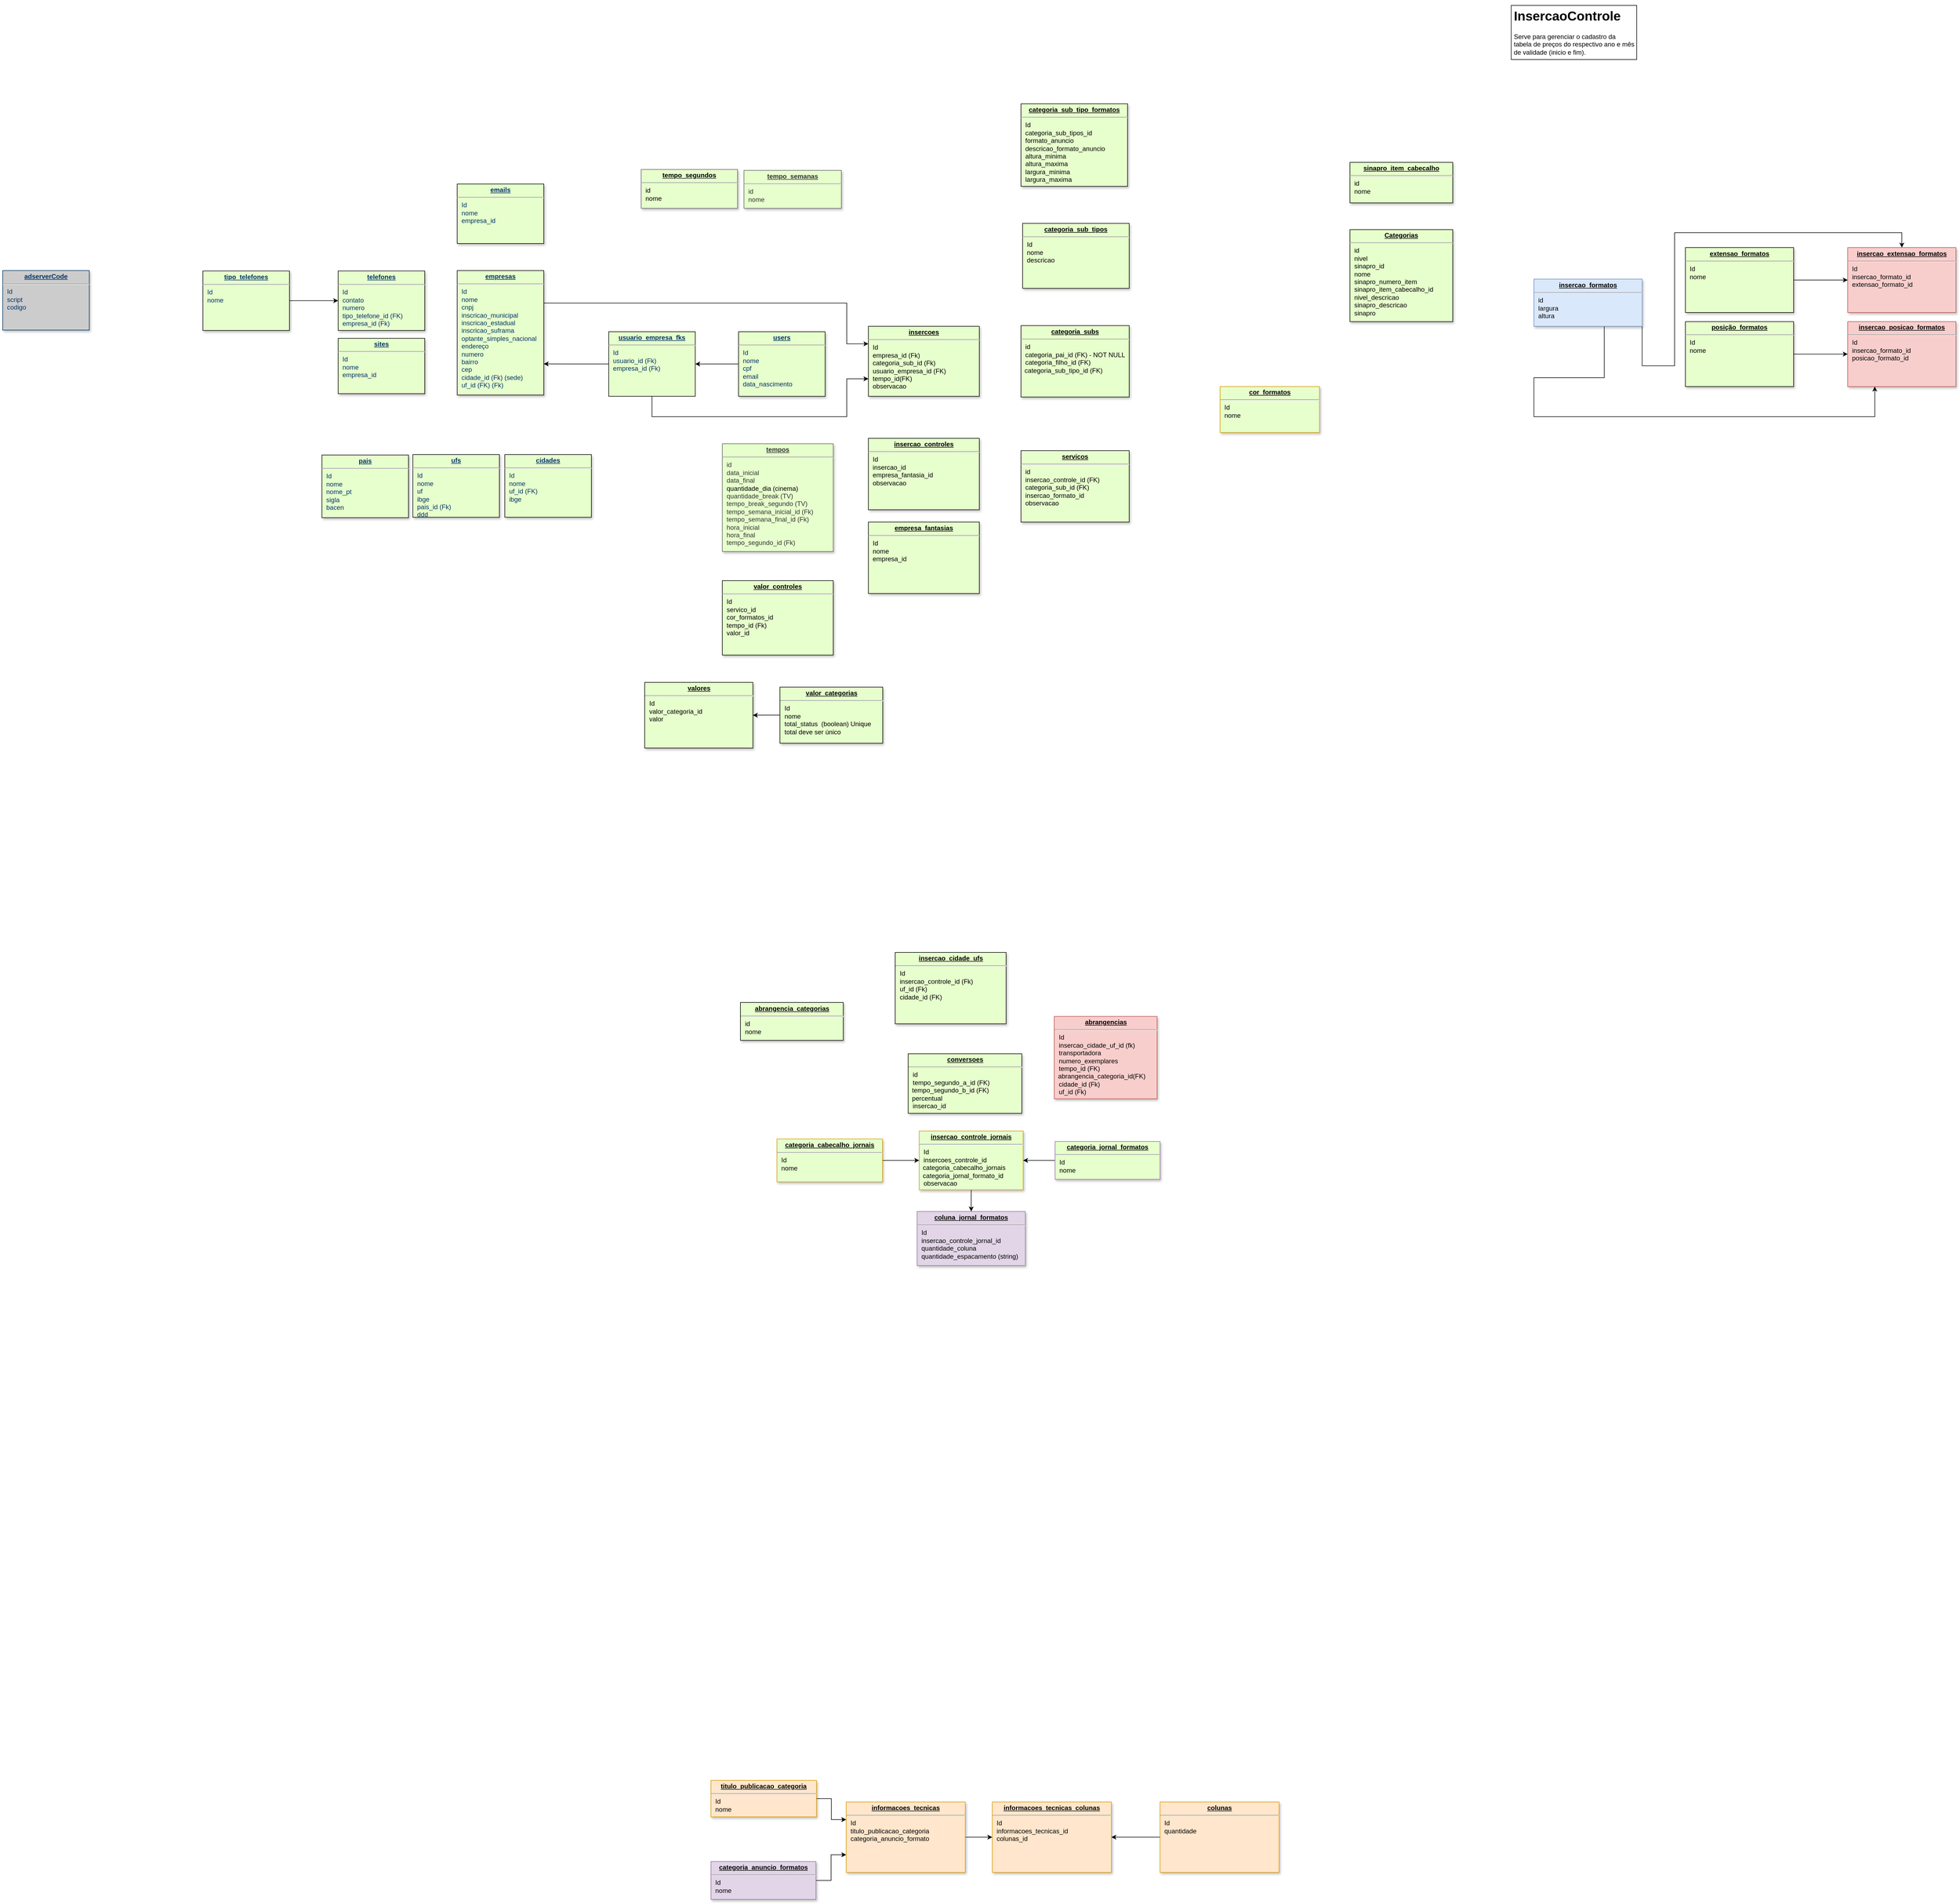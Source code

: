 <mxfile version="13.3.0" type="github">
  <diagram id="VvqGy8qrrSqzTx67XHq5" name="Página-1">
    <mxGraphModel dx="4518" dy="1776" grid="1" gridSize="10" guides="1" tooltips="1" connect="1" arrows="1" fold="1" page="1" pageScale="1" pageWidth="827" pageHeight="1169" math="0" shadow="0">
      <root>
        <mxCell id="0" />
        <mxCell id="1" parent="0" />
        <mxCell id="zgCgvO0OePyMyhIOJtNH-14" style="edgeStyle=orthogonalEdgeStyle;rounded=0;orthogonalLoop=1;jettySize=auto;html=1;" edge="1" parent="1" source="IHVAyDiuJe2hWlR-bfKC-1" target="IHVAyDiuJe2hWlR-bfKC-2">
          <mxGeometry relative="1" as="geometry" />
        </mxCell>
        <mxCell id="IHVAyDiuJe2hWlR-bfKC-1" value="&lt;p style=&quot;margin: 0px ; margin-top: 4px ; text-align: center ; text-decoration: underline&quot;&gt;&lt;b&gt;users&lt;/b&gt;&lt;/p&gt;&lt;hr&gt;&lt;p style=&quot;margin: 0px ; margin-left: 8px&quot;&gt;Id&lt;/p&gt;&lt;p style=&quot;margin: 0px ; margin-left: 8px&quot;&gt;nome&lt;/p&gt;&lt;p style=&quot;margin: 0px ; margin-left: 8px&quot;&gt;cpf&lt;/p&gt;&lt;p style=&quot;margin: 0px ; margin-left: 8px&quot;&gt;email&lt;/p&gt;&lt;p style=&quot;margin: 0px ; margin-left: 8px&quot;&gt;data_nascimento&lt;/p&gt;" style="verticalAlign=top;align=left;overflow=fill;fontSize=12;fontFamily=Helvetica;html=1;strokeColor=#000000;shadow=1;fillColor=#E6FFCC;fontColor=#003366" parent="1" vertex="1">
          <mxGeometry x="-1360" y="163.02" width="160" height="119.32" as="geometry" />
        </mxCell>
        <mxCell id="zgCgvO0OePyMyhIOJtNH-10" style="edgeStyle=orthogonalEdgeStyle;rounded=0;orthogonalLoop=1;jettySize=auto;html=1;entryX=1;entryY=0.75;entryDx=0;entryDy=0;" edge="1" parent="1" source="IHVAyDiuJe2hWlR-bfKC-2" target="IHVAyDiuJe2hWlR-bfKC-8">
          <mxGeometry relative="1" as="geometry" />
        </mxCell>
        <mxCell id="zgCgvO0OePyMyhIOJtNH-16" style="edgeStyle=orthogonalEdgeStyle;rounded=0;orthogonalLoop=1;jettySize=auto;html=1;entryX=0;entryY=0.75;entryDx=0;entryDy=0;" edge="1" parent="1" source="IHVAyDiuJe2hWlR-bfKC-2" target="IHVAyDiuJe2hWlR-bfKC-7">
          <mxGeometry relative="1" as="geometry">
            <mxPoint x="-1150" y="260" as="targetPoint" />
            <Array as="points">
              <mxPoint x="-1520" y="320" />
              <mxPoint x="-1160" y="320" />
              <mxPoint x="-1160" y="250" />
            </Array>
          </mxGeometry>
        </mxCell>
        <mxCell id="IHVAyDiuJe2hWlR-bfKC-2" value="&lt;p style=&quot;margin: 0px ; margin-top: 4px ; text-align: center ; text-decoration: underline&quot;&gt;&lt;b&gt;usuario_empresa_fks&lt;/b&gt;&lt;/p&gt;&lt;hr&gt;&lt;p style=&quot;margin: 0px ; margin-left: 8px&quot;&gt;Id&lt;/p&gt;&lt;p style=&quot;margin: 0px ; margin-left: 8px&quot;&gt;usuario_id (Fk)&lt;/p&gt;&lt;p style=&quot;margin: 0px ; margin-left: 8px&quot;&gt;empresa_id (Fk)&lt;/p&gt;&lt;p style=&quot;margin: 0px ; margin-left: 8px&quot;&gt;&lt;br&gt;&lt;/p&gt;" style="verticalAlign=top;align=left;overflow=fill;fontSize=12;fontFamily=Helvetica;html=1;strokeColor=#000000;shadow=0;fillColor=#E6FFCC;fontColor=#003366;direction=west;" parent="1" vertex="1">
          <mxGeometry x="-1600" y="163.02" width="160" height="119.32" as="geometry" />
        </mxCell>
        <mxCell id="zgCgvO0OePyMyhIOJtNH-15" style="edgeStyle=orthogonalEdgeStyle;rounded=0;orthogonalLoop=1;jettySize=auto;html=1;entryX=0;entryY=0.25;entryDx=0;entryDy=0;" edge="1" parent="1" source="IHVAyDiuJe2hWlR-bfKC-8" target="IHVAyDiuJe2hWlR-bfKC-7">
          <mxGeometry relative="1" as="geometry">
            <mxPoint x="-1160" y="140" as="targetPoint" />
            <Array as="points">
              <mxPoint x="-1160" y="110" />
              <mxPoint x="-1160" y="185" />
            </Array>
          </mxGeometry>
        </mxCell>
        <mxCell id="IHVAyDiuJe2hWlR-bfKC-8" value="&lt;p style=&quot;margin: 0px ; margin-top: 4px ; text-align: center ; text-decoration: underline&quot;&gt;&lt;b&gt;empresas&lt;/b&gt;&lt;/p&gt;&lt;hr&gt;&lt;p style=&quot;margin: 0px ; margin-left: 8px&quot;&gt;Id&lt;/p&gt;&lt;p style=&quot;margin: 0px ; margin-left: 8px&quot;&gt;nome&lt;/p&gt;&lt;p style=&quot;margin: 0px ; margin-left: 8px&quot;&gt;&lt;span&gt;cnpj&lt;/span&gt;&lt;br&gt;&lt;/p&gt;&lt;p style=&quot;margin: 0px ; margin-left: 8px&quot;&gt;&lt;span&gt;inscricao_municipal&lt;br&gt;&lt;/span&gt;&lt;/p&gt;&lt;p style=&quot;margin: 0px ; margin-left: 8px&quot;&gt;&lt;span&gt;inscricao_estadual&lt;br&gt;&lt;/span&gt;&lt;/p&gt;&lt;p style=&quot;margin: 0px ; margin-left: 8px&quot;&gt;&lt;span&gt;inscricao_suframa&lt;br&gt;&lt;/span&gt;&lt;/p&gt;&lt;p style=&quot;margin: 0px ; margin-left: 8px&quot;&gt;&lt;span&gt;optante_simples_nacional&lt;/span&gt;&lt;/p&gt;&lt;p style=&quot;margin: 0px ; margin-left: 8px&quot;&gt;endereço&lt;/p&gt;&lt;p style=&quot;margin: 0px ; margin-left: 8px&quot;&gt;numero&lt;/p&gt;&lt;p style=&quot;margin: 0px ; margin-left: 8px&quot;&gt;bairro&lt;/p&gt;&lt;p style=&quot;margin: 0px ; margin-left: 8px&quot;&gt;cep&lt;/p&gt;&lt;p style=&quot;margin: 0px ; margin-left: 8px&quot;&gt;cidade_id (Fk) (sede)&lt;/p&gt;&lt;p style=&quot;margin: 0px ; margin-left: 8px&quot;&gt;&lt;span&gt;uf_id (FK) (Fk)&lt;/span&gt;&lt;/p&gt;&lt;p style=&quot;margin: 0px ; margin-left: 8px&quot;&gt;&lt;br&gt;&lt;/p&gt;" style="verticalAlign=top;align=left;overflow=fill;fontSize=12;fontFamily=Helvetica;html=1;strokeColor=#000000;shadow=1;fillColor=#E6FFCC;fontColor=#003366" parent="1" vertex="1">
          <mxGeometry x="-1880" y="50" width="160" height="230" as="geometry" />
        </mxCell>
        <mxCell id="IHVAyDiuJe2hWlR-bfKC-18" value="&lt;p style=&quot;margin: 0px ; margin-top: 4px ; text-align: center ; text-decoration: underline&quot;&gt;&lt;b&gt;cidades&lt;/b&gt;&lt;/p&gt;&lt;hr&gt;&lt;p style=&quot;margin: 0px ; margin-left: 8px&quot;&gt;Id&lt;/p&gt;&lt;p style=&quot;margin: 0px ; margin-left: 8px&quot;&gt;nome&lt;/p&gt;&lt;p style=&quot;margin: 0px ; margin-left: 8px&quot;&gt;uf_id (FK)&lt;/p&gt;&lt;p style=&quot;margin: 0px ; margin-left: 8px&quot;&gt;ibge&lt;/p&gt;&lt;p style=&quot;margin: 0px ; margin-left: 8px&quot;&gt;&lt;br&gt;&lt;/p&gt;" style="verticalAlign=top;align=left;overflow=fill;fontSize=12;fontFamily=Helvetica;html=1;strokeColor=#000000;shadow=1;fillColor=#E6FFCC;fontColor=#003366" parent="1" vertex="1">
          <mxGeometry x="-1792" y="390.0" width="160" height="115.82" as="geometry" />
        </mxCell>
        <mxCell id="IHVAyDiuJe2hWlR-bfKC-19" value="&lt;p style=&quot;margin: 0px ; margin-top: 4px ; text-align: center ; text-decoration: underline&quot;&gt;&lt;b&gt;ufs&lt;/b&gt;&lt;/p&gt;&lt;hr&gt;&lt;p style=&quot;margin: 0px ; margin-left: 8px&quot;&gt;Id&lt;/p&gt;&lt;p style=&quot;margin: 0px ; margin-left: 8px&quot;&gt;nome&lt;/p&gt;&lt;p style=&quot;margin: 0px ; margin-left: 8px&quot;&gt;uf&lt;/p&gt;&lt;p style=&quot;margin: 0px ; margin-left: 8px&quot;&gt;ibge&lt;/p&gt;&lt;p style=&quot;margin: 0px ; margin-left: 8px&quot;&gt;pais_id (Fk)&lt;br&gt;&lt;/p&gt;&lt;p style=&quot;margin: 0px ; margin-left: 8px&quot;&gt;&lt;span&gt;ddd&lt;/span&gt;&lt;br&gt;&lt;/p&gt;&lt;p style=&quot;margin: 0px ; margin-left: 8px&quot;&gt;&lt;br&gt;&lt;/p&gt;" style="verticalAlign=top;align=left;overflow=fill;fontSize=12;fontFamily=Helvetica;html=1;strokeColor=#000000;shadow=1;fillColor=#E6FFCC;fontColor=#003366" parent="1" vertex="1">
          <mxGeometry x="-1962" y="390.0" width="160" height="115.82" as="geometry" />
        </mxCell>
        <mxCell id="EOUui1STvaZI3Tl_cS6o-20" value="" style="edgeStyle=orthogonalEdgeStyle;rounded=0;orthogonalLoop=1;jettySize=auto;html=1;" parent="1" source="IHVAyDiuJe2hWlR-bfKC-30" target="IHVAyDiuJe2hWlR-bfKC-32" edge="1">
          <mxGeometry relative="1" as="geometry" />
        </mxCell>
        <mxCell id="IHVAyDiuJe2hWlR-bfKC-30" value="&lt;p style=&quot;margin: 0px ; margin-top: 4px ; text-align: center ; text-decoration: underline&quot;&gt;&lt;b&gt;tipo_telefones&lt;/b&gt;&lt;/p&gt;&lt;hr&gt;&lt;p style=&quot;margin: 0px ; margin-left: 8px&quot;&gt;Id&lt;/p&gt;&lt;p style=&quot;margin: 0px ; margin-left: 8px&quot;&gt;nome&lt;/p&gt;" style="verticalAlign=top;align=left;overflow=fill;fontSize=12;fontFamily=Helvetica;html=1;strokeColor=#000000;shadow=1;fillColor=#E6FFCC;fontColor=#003366" parent="1" vertex="1">
          <mxGeometry x="-2350" y="50.68" width="160" height="110" as="geometry" />
        </mxCell>
        <mxCell id="IHVAyDiuJe2hWlR-bfKC-32" value="&lt;p style=&quot;margin: 0px ; margin-top: 4px ; text-align: center ; text-decoration: underline&quot;&gt;&lt;b&gt;telefones&lt;/b&gt;&lt;/p&gt;&lt;hr&gt;&lt;p style=&quot;margin: 0px ; margin-left: 8px&quot;&gt;Id&lt;/p&gt;&lt;p style=&quot;margin: 0px ; margin-left: 8px&quot;&gt;contato&lt;/p&gt;&lt;p style=&quot;margin: 0px ; margin-left: 8px&quot;&gt;numero&lt;/p&gt;&lt;p style=&quot;margin: 0px ; margin-left: 8px&quot;&gt;tipo_telefone_id (FK)&lt;/p&gt;&lt;p style=&quot;margin: 0px ; margin-left: 8px&quot;&gt;empresa_id (Fk)&lt;/p&gt;" style="verticalAlign=top;align=left;overflow=fill;fontSize=12;fontFamily=Helvetica;html=1;strokeColor=#000000;shadow=1;fillColor=#E6FFCC;fontColor=#003366" parent="1" vertex="1">
          <mxGeometry x="-2100" y="50.68" width="160" height="110" as="geometry" />
        </mxCell>
        <mxCell id="IHVAyDiuJe2hWlR-bfKC-44" value="&lt;p style=&quot;margin: 0px ; margin-top: 4px ; text-align: center ; text-decoration: underline&quot;&gt;&lt;b&gt;tempos&lt;/b&gt;&lt;/p&gt;&lt;hr&gt;&lt;p style=&quot;margin: 0px ; margin-left: 8px&quot;&gt;id&lt;/p&gt;&lt;p style=&quot;margin: 0px ; margin-left: 8px&quot;&gt;data_inicial&lt;/p&gt;&lt;p style=&quot;margin: 0px 0px 0px 8px&quot;&gt;data_final&lt;/p&gt;&lt;p style=&quot;margin: 0px 0px 0px 8px&quot;&gt;&lt;font color=&quot;#000000&quot;&gt;quantidade_dia (cinema)&lt;/font&gt;&lt;/p&gt;&lt;p style=&quot;margin: 0px 0px 0px 8px&quot;&gt;quantidade_break (TV)&lt;/p&gt;&lt;p style=&quot;margin: 0px 0px 0px 8px&quot;&gt;tempo_break_segundo (TV)&lt;/p&gt;&lt;p style=&quot;margin: 0px ; margin-left: 8px&quot;&gt;&lt;span&gt;tempo_semana_inicial_id (Fk)&lt;/span&gt;&lt;/p&gt;&lt;p style=&quot;margin: 0px 0px 0px 8px&quot;&gt;tempo_semana_final_id (Fk)&lt;/p&gt;&lt;p style=&quot;margin: 0px ; margin-left: 8px&quot;&gt;hora_inicial&lt;/p&gt;&lt;p style=&quot;margin: 0px ; margin-left: 8px&quot;&gt;hora_final&lt;/p&gt;&lt;p style=&quot;margin: 0px ; margin-left: 8px&quot;&gt;&lt;span&gt;tempo_segundo_id (Fk)&lt;/span&gt;&lt;br&gt;&lt;/p&gt;&lt;p style=&quot;margin: 0px ; margin-left: 8px&quot;&gt;&lt;br&gt;&lt;/p&gt;" style="verticalAlign=top;align=left;overflow=fill;fontSize=12;fontFamily=Helvetica;html=1;strokeColor=#666666;shadow=1;fillColor=#E6FFCC;fontColor=#333333;" parent="1" vertex="1">
          <mxGeometry x="-1390" y="370" width="205" height="199.16" as="geometry" />
        </mxCell>
        <mxCell id="IHVAyDiuJe2hWlR-bfKC-73" value="&lt;p style=&quot;margin: 0px ; margin-top: 4px ; text-align: center ; text-decoration: underline&quot;&gt;&lt;b&gt;&lt;font color=&quot;#000000&quot;&gt;tempo_segundos&lt;/font&gt;&lt;/b&gt;&lt;/p&gt;&lt;hr&gt;&lt;p style=&quot;margin: 0px ; margin-left: 8px&quot;&gt;&lt;font color=&quot;#000000&quot;&gt;id&lt;/font&gt;&lt;/p&gt;&lt;p style=&quot;margin: 0px ; margin-left: 8px&quot;&gt;&lt;font color=&quot;#000000&quot;&gt;nome&lt;/font&gt;&lt;/p&gt;&lt;p style=&quot;margin: 0px ; margin-left: 8px&quot;&gt;&lt;br&gt;&lt;/p&gt;" style="verticalAlign=top;align=left;overflow=fill;fontSize=12;fontFamily=Helvetica;html=1;strokeColor=#666666;shadow=1;fillColor=#E6FFCC;fontColor=#333333;" parent="1" vertex="1">
          <mxGeometry x="-1540" y="-136.82" width="178.13" height="71.66" as="geometry" />
        </mxCell>
        <mxCell id="S3335GlJZNiLPeRAQWJQ-14" value="&lt;p style=&quot;margin: 0px ; margin-top: 4px ; text-align: center ; text-decoration: underline&quot;&gt;&lt;b&gt;&lt;font color=&quot;#000000&quot;&gt;categoria_sub_tipo_formatos&lt;/font&gt;&lt;/b&gt;&lt;/p&gt;&lt;hr&gt;&lt;p style=&quot;margin: 0px ; margin-left: 8px&quot;&gt;&lt;font color=&quot;#000000&quot;&gt;Id&lt;/font&gt;&lt;/p&gt;&lt;p style=&quot;margin: 0px 0px 0px 8px&quot;&gt;&lt;font color=&quot;#000000&quot;&gt;categoria_sub_tipos_id&lt;/font&gt;&lt;/p&gt;&lt;p style=&quot;margin: 0px ; margin-left: 8px&quot;&gt;&lt;font color=&quot;#000000&quot;&gt;formato_anuncio&lt;/font&gt;&lt;/p&gt;&lt;p style=&quot;margin: 0px ; margin-left: 8px&quot;&gt;&lt;font color=&quot;#000000&quot;&gt;descricao_formato_anuncio&lt;/font&gt;&lt;/p&gt;&lt;p style=&quot;margin: 0px ; margin-left: 8px&quot;&gt;&lt;font color=&quot;#000000&quot;&gt;altura_minima&lt;/font&gt;&lt;/p&gt;&lt;p style=&quot;margin: 0px ; margin-left: 8px&quot;&gt;&lt;font color=&quot;#000000&quot;&gt;altura_maxima&lt;br&gt;&lt;/font&gt;&lt;/p&gt;&lt;p style=&quot;margin: 0px 0px 0px 8px&quot;&gt;&lt;font color=&quot;#000000&quot;&gt;largura_minima&lt;/font&gt;&lt;/p&gt;&lt;p style=&quot;margin: 0px 0px 0px 8px&quot;&gt;&lt;font color=&quot;#000000&quot;&gt;largura_maxima&lt;/font&gt;&lt;/p&gt;&lt;p style=&quot;margin: 0px ; margin-left: 8px&quot;&gt;&lt;br&gt;&lt;/p&gt;&lt;p style=&quot;margin: 0px ; margin-left: 8px&quot;&gt;&lt;br&gt;&lt;/p&gt;" style="verticalAlign=top;align=left;overflow=fill;fontSize=12;fontFamily=Helvetica;html=1;strokeColor=#000000;shadow=1;fillColor=#E6FFCC;" parent="1" vertex="1">
          <mxGeometry x="-838" y="-258.23" width="197" height="152.5" as="geometry" />
        </mxCell>
        <mxCell id="S3335GlJZNiLPeRAQWJQ-15" value="&lt;p style=&quot;margin: 0px ; margin-top: 4px ; text-align: center ; text-decoration: underline&quot;&gt;&lt;font color=&quot;#000000&quot;&gt;&lt;b&gt;categoria_sub_tipos&lt;/b&gt;&lt;/font&gt;&lt;/p&gt;&lt;hr&gt;&lt;p style=&quot;margin: 0px ; margin-left: 8px&quot;&gt;&lt;font color=&quot;#000000&quot;&gt;Id&lt;/font&gt;&lt;/p&gt;&lt;p style=&quot;margin: 0px ; margin-left: 8px&quot;&gt;&lt;font color=&quot;#000000&quot;&gt;nome&lt;/font&gt;&lt;/p&gt;&lt;p style=&quot;margin: 0px ; margin-left: 8px&quot;&gt;&lt;font color=&quot;#000000&quot;&gt;descricao&lt;/font&gt;&lt;/p&gt;&lt;p style=&quot;margin: 0px ; margin-left: 8px&quot;&gt;&lt;br&gt;&lt;/p&gt;" style="verticalAlign=top;align=left;overflow=fill;fontSize=12;fontFamily=Helvetica;html=1;strokeColor=#000000;shadow=1;fillColor=#E6FFCC;" parent="1" vertex="1">
          <mxGeometry x="-835" y="-37.23" width="197" height="120" as="geometry" />
        </mxCell>
        <mxCell id="EOUui1STvaZI3Tl_cS6o-36" style="edgeStyle=orthogonalEdgeStyle;rounded=0;orthogonalLoop=1;jettySize=auto;html=1;entryX=0.5;entryY=1;entryDx=0;entryDy=0;" parent="1" edge="1">
          <mxGeometry relative="1" as="geometry">
            <mxPoint x="100" y="1830.0" as="targetPoint" />
          </mxGeometry>
        </mxCell>
        <mxCell id="Db5_0AzRxlFm09WnYyrj-18" value="&lt;p style=&quot;margin: 0px ; margin-top: 4px ; text-align: center ; text-decoration: underline&quot;&gt;&lt;b&gt;abrangencias&lt;/b&gt;&lt;/p&gt;&lt;hr&gt;&lt;p style=&quot;margin: 0px 0px 0px 8px&quot;&gt;Id&lt;/p&gt;&lt;p style=&quot;margin: 0px 0px 0px 8px&quot;&gt;insercao_cidade_uf_id (fk)&lt;/p&gt;&lt;p style=&quot;margin: 0px 0px 0px 8px&quot;&gt;transportadora&lt;/p&gt;&lt;p style=&quot;margin: 0px 0px 0px 8px&quot;&gt;numero_exemplares&lt;/p&gt;&lt;p style=&quot;margin: 0px 0px 0px 8px&quot;&gt;tempo_id (FK)&lt;br&gt;&lt;/p&gt;&amp;nbsp; abrangencia_categoria_id(FK)&lt;p style=&quot;margin: 0px 0px 0px 8px&quot;&gt;&lt;span&gt;cidade_id (Fk)&lt;/span&gt;&lt;br&gt;&lt;/p&gt;&lt;p style=&quot;margin: 0px 0px 0px 8px&quot;&gt;uf_id (Fk)&lt;br&gt;&lt;/p&gt;&lt;p style=&quot;margin: 0px 0px 0px 8px&quot;&gt;&lt;span&gt;&lt;br&gt;&lt;/span&gt;&lt;/p&gt;" style="verticalAlign=top;align=left;overflow=fill;fontSize=12;fontFamily=Helvetica;html=1;strokeColor=#b85450;shadow=1;fillColor=#f8cecc;" parent="1" vertex="1">
          <mxGeometry x="-776.5" y="1428.34" width="190" height="152.16" as="geometry" />
        </mxCell>
        <mxCell id="uRaay0qYqFroeMQSRzV6-15" value="&lt;p style=&quot;margin: 0px ; margin-top: 4px ; text-align: center ; text-decoration: underline&quot;&gt;&lt;b&gt;pais&lt;/b&gt;&lt;/p&gt;&lt;hr&gt;&lt;p style=&quot;margin: 0px ; margin-left: 8px&quot;&gt;Id&lt;/p&gt;&lt;p style=&quot;margin: 0px ; margin-left: 8px&quot;&gt;nome&lt;/p&gt;&lt;p style=&quot;margin: 0px ; margin-left: 8px&quot;&gt;nome_pt&lt;/p&gt;&lt;p style=&quot;margin: 0px ; margin-left: 8px&quot;&gt;sigla&lt;/p&gt;&lt;p style=&quot;margin: 0px ; margin-left: 8px&quot;&gt;bacen&lt;/p&gt;" style="verticalAlign=top;align=left;overflow=fill;fontSize=12;fontFamily=Helvetica;html=1;strokeColor=#000000;shadow=1;fillColor=#E6FFCC;fontColor=#003366" parent="1" vertex="1">
          <mxGeometry x="-2130" y="390.84" width="160" height="115.82" as="geometry" />
        </mxCell>
        <mxCell id="qbDOcD4TU3z6iaF9TCTb-9" value="&lt;p style=&quot;margin: 0px ; margin-top: 4px ; text-align: center ; text-decoration: underline&quot;&gt;&lt;b&gt;sites&lt;/b&gt;&lt;/p&gt;&lt;hr&gt;&lt;p style=&quot;margin: 0px ; margin-left: 8px&quot;&gt;Id&lt;/p&gt;&lt;p style=&quot;margin: 0px ; margin-left: 8px&quot;&gt;nome&lt;/p&gt;&lt;p style=&quot;margin: 0px ; margin-left: 8px&quot;&gt;empresa_id&lt;/p&gt;" style="verticalAlign=top;align=left;overflow=fill;fontSize=12;fontFamily=Helvetica;html=1;strokeColor=#000000;shadow=1;fillColor=#E6FFCC;fontColor=#003366" parent="1" vertex="1">
          <mxGeometry x="-2100" y="175.21" width="160" height="102.32" as="geometry" />
        </mxCell>
        <mxCell id="IHVAyDiuJe2hWlR-bfKC-7" value="&lt;p style=&quot;margin: 0px ; margin-top: 4px ; text-align: center ; text-decoration: underline&quot;&gt;&lt;b&gt;insercoes&lt;/b&gt;&lt;/p&gt;&lt;hr&gt;&lt;p style=&quot;margin: 0px ; margin-left: 8px&quot;&gt;&lt;font color=&quot;#000000&quot;&gt;Id&lt;/font&gt;&lt;/p&gt;&lt;p style=&quot;margin: 0px ; margin-left: 8px&quot;&gt;&lt;font color=&quot;#000000&quot;&gt;empresa_id (Fk)&lt;/font&gt;&lt;/p&gt;&lt;p style=&quot;margin: 0px ; margin-left: 8px&quot;&gt;&lt;font color=&quot;#000000&quot;&gt;categoria_sub_id (Fk)&lt;/font&gt;&lt;/p&gt;&lt;p style=&quot;margin: 0px ; margin-left: 8px&quot;&gt;&lt;font color=&quot;#000000&quot;&gt;usuario_empresa_id (FK)&lt;/font&gt;&lt;/p&gt;&lt;p style=&quot;margin: 0px ; margin-left: 8px&quot;&gt;&lt;font color=&quot;#000000&quot;&gt;tempo_id(FK)&lt;/font&gt;&lt;/p&gt;&lt;p style=&quot;margin: 0px ; margin-left: 8px&quot;&gt;&lt;span&gt;observacao&lt;/span&gt;&lt;br&gt;&lt;/p&gt;&lt;p style=&quot;margin: 0px 0px 0px 8px&quot;&gt;&lt;font color=&quot;#000000&quot;&gt;&lt;br&gt;&lt;/font&gt;&lt;/p&gt;&lt;div&gt;&lt;font color=&quot;#000000&quot;&gt;&lt;br&gt;&lt;/font&gt;&lt;/div&gt;&lt;p style=&quot;margin: 0px ; margin-left: 8px&quot;&gt;&lt;br&gt;&lt;/p&gt;" style="verticalAlign=top;align=left;overflow=fill;fontSize=12;fontFamily=Helvetica;html=1;strokeColor=#000000;shadow=1;fillColor=#E6FFCC;" parent="1" vertex="1">
          <mxGeometry x="-1120" y="153.02" width="205" height="129.32" as="geometry" />
        </mxCell>
        <mxCell id="IHVAyDiuJe2hWlR-bfKC-72" value="&lt;p style=&quot;margin: 4px 0px 0px ; text-align: center ; text-decoration: underline&quot;&gt;&lt;b&gt;&lt;font color=&quot;#000000&quot;&gt;conversoes&lt;/font&gt;&lt;/b&gt;&lt;/p&gt;&lt;hr&gt;&lt;p style=&quot;margin: 0px 0px 0px 8px&quot;&gt;&lt;font color=&quot;#000000&quot;&gt;id&lt;/font&gt;&lt;/p&gt;&lt;p style=&quot;margin: 0px 0px 0px 8px&quot;&gt;&lt;font color=&quot;#000000&quot;&gt;tempo_segundo_a_id (FK)&amp;nbsp;&lt;/font&gt;&lt;/p&gt;&amp;nbsp; tempo_segundo_b_id&lt;span&gt;&amp;nbsp;(FK)&amp;nbsp;&lt;br&gt;&lt;/span&gt;&lt;span&gt;&amp;nbsp; percentual&lt;/span&gt;&lt;span&gt;&lt;br&gt;&lt;/span&gt;&lt;p style=&quot;margin: 0px 0px 0px 8px&quot;&gt;&lt;font color=&quot;#000000&quot;&gt;insercao_id&lt;/font&gt;&lt;/p&gt;" style="verticalAlign=top;align=left;overflow=fill;fontSize=12;fontFamily=Helvetica;html=1;strokeColor=#000000;shadow=1;fillColor=#E6FFCC;" parent="1" vertex="1">
          <mxGeometry x="-1046.5" y="1497.34" width="210" height="110" as="geometry" />
        </mxCell>
        <mxCell id="IHVAyDiuJe2hWlR-bfKC-46" value="&lt;p style=&quot;margin: 0px ; margin-top: 4px ; text-align: center ; text-decoration: underline&quot;&gt;&lt;font color=&quot;#000000&quot;&gt;&lt;b&gt;servicos&lt;/b&gt;&lt;/font&gt;&lt;/p&gt;&lt;hr&gt;&lt;p style=&quot;margin: 0px ; margin-left: 8px&quot;&gt;&lt;font color=&quot;#000000&quot;&gt;id&lt;/font&gt;&lt;/p&gt;&lt;p style=&quot;margin: 0px ; margin-left: 8px&quot;&gt;&lt;span style=&quot;color: rgb(0 , 0 , 0)&quot;&gt;insercao_controle_id (FK)&lt;/span&gt;&lt;br&gt;&lt;/p&gt;&lt;p style=&quot;margin: 0px ; margin-left: 8px&quot;&gt;&lt;font color=&quot;#000000&quot;&gt;categoria_sub_id (FK)&lt;/font&gt;&lt;/p&gt;&lt;p style=&quot;margin: 0px ; margin-left: 8px&quot;&gt;&lt;font color=&quot;#000000&quot;&gt;insercao_formato_id&lt;/font&gt;&lt;/p&gt;&lt;p style=&quot;margin: 0px ; margin-left: 8px&quot;&gt;&lt;span style=&quot;color: rgb(0 , 0 , 0)&quot;&gt;observacao&lt;/span&gt;&lt;br&gt;&lt;/p&gt;&lt;p style=&quot;margin: 0px ; margin-left: 8px&quot;&gt;&lt;font color=&quot;#000000&quot;&gt;&lt;br&gt;&lt;/font&gt;&lt;/p&gt;&lt;p style=&quot;margin: 0px 0px 0px 8px&quot;&gt;&lt;br&gt;&lt;/p&gt;" style="verticalAlign=top;align=left;overflow=fill;fontSize=12;fontFamily=Helvetica;html=1;strokeColor=#000000;shadow=1;fillColor=#E6FFCC;" parent="1" vertex="1">
          <mxGeometry x="-838" y="382.75" width="200" height="132" as="geometry" />
        </mxCell>
        <mxCell id="KnSg0JpRdjaPmTyid-YE-1" value="&lt;p style=&quot;margin: 0px ; margin-top: 4px ; text-align: center ; text-decoration: underline&quot;&gt;&lt;b&gt;emails&lt;/b&gt;&lt;/p&gt;&lt;hr&gt;&lt;p style=&quot;margin: 0px ; margin-left: 8px&quot;&gt;Id&lt;/p&gt;&lt;p style=&quot;margin: 0px ; margin-left: 8px&quot;&gt;nome&lt;/p&gt;&lt;p style=&quot;margin: 0px ; margin-left: 8px&quot;&gt;empresa_id&lt;/p&gt;" style="verticalAlign=top;align=left;overflow=fill;fontSize=12;fontFamily=Helvetica;html=1;strokeColor=#000000;shadow=1;fillColor=#E6FFCC;fontColor=#003366" parent="1" vertex="1">
          <mxGeometry x="-1880" y="-110" width="160" height="110" as="geometry" />
        </mxCell>
        <mxCell id="aZ3QI-DVNhUWL2sJjxoz-4" value="&lt;p style=&quot;margin: 0px ; margin-top: 4px ; text-align: center ; text-decoration: underline&quot;&gt;&lt;b&gt;adserverCode&lt;/b&gt;&lt;/p&gt;&lt;hr&gt;&lt;p style=&quot;margin: 0px ; margin-left: 8px&quot;&gt;Id&lt;/p&gt;&lt;p style=&quot;margin: 0px ; margin-left: 8px&quot;&gt;script&lt;/p&gt;&lt;p style=&quot;margin: 0px ; margin-left: 8px&quot;&gt;codigo&lt;/p&gt;" style="verticalAlign=top;align=left;overflow=fill;fontSize=12;fontFamily=Helvetica;html=1;strokeColor=#003366;shadow=1;fillColor=#CCCCCC;fontColor=#003366" parent="1" vertex="1">
          <mxGeometry x="-2720" y="50" width="160" height="110" as="geometry" />
        </mxCell>
        <mxCell id="5BEOiKnJciZtlmOos-76-2" value="&lt;p style=&quot;margin: 0px ; margin-top: 4px ; text-align: center ; text-decoration: underline&quot;&gt;&lt;b&gt;&lt;font color=&quot;#000000&quot;&gt;insercao_&lt;/font&gt;controles&lt;/b&gt;&lt;/p&gt;&lt;hr&gt;&lt;p style=&quot;margin: 0px ; margin-left: 8px&quot;&gt;&lt;font color=&quot;#000000&quot;&gt;Id&lt;/font&gt;&lt;/p&gt;&lt;p style=&quot;margin: 0px ; margin-left: 8px&quot;&gt;insercao_id&lt;/p&gt;&lt;p style=&quot;margin: 0px ; margin-left: 8px&quot;&gt;&lt;font color=&quot;#000000&quot;&gt;empresa_fantasia_id&lt;/font&gt;&lt;/p&gt;&lt;p style=&quot;margin: 0px ; margin-left: 8px&quot;&gt;observacao&lt;/p&gt;" style="verticalAlign=top;align=left;overflow=fill;fontSize=12;fontFamily=Helvetica;html=1;strokeColor=#000000;shadow=1;fillColor=#E6FFCC;" parent="1" vertex="1">
          <mxGeometry x="-1120" y="360.0" width="205" height="132" as="geometry" />
        </mxCell>
        <mxCell id="42ooAEogXCRE0jG3YjKa-2" value="&lt;p style=&quot;margin: 0px ; margin-top: 4px ; text-align: center ; text-decoration: underline&quot;&gt;&lt;b&gt;&lt;font color=&quot;#000000&quot;&gt;abrangencia_categorias&lt;/font&gt;&lt;/b&gt;&lt;/p&gt;&lt;hr&gt;&lt;p style=&quot;margin: 0px ; margin-left: 8px&quot;&gt;&lt;font color=&quot;#000000&quot;&gt;id&lt;/font&gt;&lt;/p&gt;&lt;p style=&quot;margin: 0px ; margin-left: 8px&quot;&gt;&lt;font color=&quot;#000000&quot;&gt;nome&lt;/font&gt;&lt;/p&gt;&lt;p style=&quot;margin: 0px ; margin-left: 8px&quot;&gt;&lt;br&gt;&lt;/p&gt;" style="verticalAlign=top;align=left;overflow=fill;fontSize=12;fontFamily=Helvetica;html=1;strokeColor=#000000;shadow=1;fillColor=#E6FFCC;" parent="1" vertex="1">
          <mxGeometry x="-1356.5" y="1402.5" width="190" height="70" as="geometry" />
        </mxCell>
        <mxCell id="ctT31Usf9ahw_Pz3cRRX-1" value="&lt;h1&gt;InsercaoControle&lt;/h1&gt;&lt;p&gt;Serve para gerenciar o cadastro da tabela de preços do respectivo ano e mês de validade (inicio e fim).&lt;/p&gt;" style="text;html=1;strokeColor=#000000;fillColor=none;spacing=5;spacingTop=-20;whiteSpace=wrap;overflow=hidden;rounded=0;" parent="1" vertex="1">
          <mxGeometry x="68" y="-440" width="232" height="100" as="geometry" />
        </mxCell>
        <mxCell id="1BWi2k1ZsxrZOqqGlnvN-2" value="&lt;p style=&quot;margin: 0px ; margin-top: 4px ; text-align: center ; text-decoration: underline&quot;&gt;&lt;b&gt;&lt;font color=&quot;#000000&quot;&gt;Categorias&lt;/font&gt;&lt;/b&gt;&lt;/p&gt;&lt;hr&gt;&lt;p style=&quot;margin: 0px ; margin-left: 8px&quot;&gt;&lt;font color=&quot;#000000&quot;&gt;id&lt;/font&gt;&lt;/p&gt;&lt;p style=&quot;margin: 0px ; margin-left: 8px&quot;&gt;&lt;font color=&quot;#000000&quot;&gt;nivel&lt;/font&gt;&lt;/p&gt;&lt;p style=&quot;margin: 0px ; margin-left: 8px&quot;&gt;&lt;font color=&quot;#000000&quot;&gt;sinapro_id&lt;/font&gt;&lt;/p&gt;&lt;p style=&quot;margin: 0px 0px 0px 8px&quot;&gt;&lt;span style=&quot;color: rgb(0 , 0 , 0)&quot;&gt;nome&lt;/span&gt;&lt;/p&gt;&lt;p style=&quot;margin: 0px ; margin-left: 8px&quot;&gt;&lt;font color=&quot;#000000&quot;&gt;sinapro_numero_item&lt;/font&gt;&lt;/p&gt;&lt;p style=&quot;margin: 0px ; margin-left: 8px&quot;&gt;&lt;span style=&quot;color: rgb(0 , 0 , 0)&quot;&gt;sinapro_item_cabecalho_id&lt;/span&gt;&lt;br&gt;&lt;/p&gt;&lt;p style=&quot;margin: 0px ; margin-left: 8px&quot;&gt;&lt;span style=&quot;color: rgb(0 , 0 , 0)&quot;&gt;nivel_descricao&lt;/span&gt;&lt;br&gt;&lt;/p&gt;&lt;p style=&quot;margin: 0px ; margin-left: 8px&quot;&gt;&lt;span style=&quot;color: rgb(0 , 0 , 0)&quot;&gt;sinapro_descricao&lt;/span&gt;&lt;font color=&quot;#000000&quot;&gt;&lt;br&gt;&lt;/font&gt;&lt;/p&gt;&lt;p style=&quot;margin: 0px ; margin-left: 8px&quot;&gt;&lt;font color=&quot;#000000&quot;&gt;sinapro&lt;/font&gt;&lt;/p&gt;&lt;p style=&quot;margin: 0px ; margin-left: 8px&quot;&gt;&lt;br&gt;&lt;/p&gt;&lt;div&gt;&lt;br&gt;&lt;/div&gt;" style="verticalAlign=top;align=left;overflow=fill;fontSize=12;fontFamily=Helvetica;html=1;strokeColor=#000000;shadow=1;fillColor=#E6FFCC;" parent="1" vertex="1">
          <mxGeometry x="-230" y="-25.66" width="190" height="170" as="geometry" />
        </mxCell>
        <mxCell id="1BWi2k1ZsxrZOqqGlnvN-3" value="&lt;p style=&quot;margin: 0px ; margin-top: 4px ; text-align: center ; text-decoration: underline&quot;&gt;&lt;b&gt;&lt;font color=&quot;#000000&quot;&gt;categoria_subs&lt;/font&gt;&lt;/b&gt;&lt;/p&gt;&lt;hr&gt;&lt;p style=&quot;margin: 0px ; margin-left: 8px&quot;&gt;&lt;font color=&quot;#000000&quot;&gt;id&lt;/font&gt;&lt;/p&gt;&lt;p style=&quot;margin: 0px ; margin-left: 8px&quot;&gt;&lt;font color=&quot;#000000&quot;&gt;categoria_pai_id (FK) - NOT NULL&lt;/font&gt;&lt;/p&gt;&lt;p style=&quot;margin: 0px ; margin-left: 8px&quot;&gt;&lt;font color=&quot;#000000&quot;&gt;categoria_filho_id (FK)&lt;/font&gt;&lt;/p&gt;&lt;font color=&quot;#000000&quot;&gt;&lt;span style=&quot;font-size: 12px&quot;&gt;&amp;nbsp; categoria_sub_tipo_id&amp;nbsp;&lt;/span&gt;&lt;/font&gt;&lt;span style=&quot;color: rgb(0 , 0 , 0)&quot;&gt;(FK)&lt;/span&gt;&lt;font color=&quot;#000000&quot;&gt;&lt;span style=&quot;font-size: 12px&quot;&gt;&lt;br&gt;&lt;/span&gt;&lt;/font&gt;&lt;p style=&quot;margin: 0px ; margin-left: 8px&quot;&gt;&lt;br&gt;&lt;/p&gt;" style="verticalAlign=top;align=left;overflow=fill;fontSize=12;fontFamily=Helvetica;html=1;strokeColor=#000000;shadow=1;fillColor=#E6FFCC;" parent="1" vertex="1">
          <mxGeometry x="-838" y="151.68" width="200" height="132" as="geometry" />
        </mxCell>
        <mxCell id="Pn-tGljZkyPIqJVtCSI0-1" value="&lt;p style=&quot;margin: 0px ; margin-top: 4px ; text-align: center ; text-decoration: underline&quot;&gt;&lt;b&gt;empresa_fantasias&lt;/b&gt;&lt;/p&gt;&lt;hr&gt;&lt;p style=&quot;margin: 0px ; margin-left: 8px&quot;&gt;Id&lt;/p&gt;&lt;p style=&quot;margin: 0px ; margin-left: 8px&quot;&gt;nome&lt;/p&gt;&lt;p style=&quot;margin: 0px ; margin-left: 8px&quot;&gt;empresa_id&lt;/p&gt;" style="verticalAlign=top;align=left;overflow=fill;fontSize=12;fontFamily=Helvetica;html=1;shadow=1;fillColor=#E6FFCC;strokeColor=#000000;" parent="1" vertex="1">
          <mxGeometry x="-1120" y="514.75" width="205" height="132" as="geometry" />
        </mxCell>
        <mxCell id="JCeWH2SnfiL7JJgAWf-E-7" style="edgeStyle=orthogonalEdgeStyle;rounded=0;orthogonalLoop=1;jettySize=auto;html=1;entryX=0.5;entryY=0;entryDx=0;entryDy=0;exitX=1;exitY=0.5;exitDx=0;exitDy=0;" parent="1" source="Pn-tGljZkyPIqJVtCSI0-4" target="Rl6hq1c_0YiPBef-5TKA-1" edge="1">
          <mxGeometry relative="1" as="geometry">
            <mxPoint x="780" y="-30" as="targetPoint" />
            <Array as="points">
              <mxPoint x="370" y="226" />
              <mxPoint x="370" y="-20" />
              <mxPoint x="790" y="-20" />
            </Array>
          </mxGeometry>
        </mxCell>
        <mxCell id="Rl6hq1c_0YiPBef-5TKA-8" style="edgeStyle=orthogonalEdgeStyle;rounded=0;orthogonalLoop=1;jettySize=auto;html=1;entryX=0.25;entryY=1;entryDx=0;entryDy=0;exitX=0.5;exitY=1;exitDx=0;exitDy=0;" parent="1" source="Pn-tGljZkyPIqJVtCSI0-4" target="Rl6hq1c_0YiPBef-5TKA-6" edge="1">
          <mxGeometry relative="1" as="geometry">
            <mxPoint x="862.353" y="350" as="targetPoint" />
            <Array as="points">
              <mxPoint x="240" y="248" />
              <mxPoint x="110" y="248" />
              <mxPoint x="110" y="320" />
              <mxPoint x="740" y="320" />
            </Array>
          </mxGeometry>
        </mxCell>
        <mxCell id="Pn-tGljZkyPIqJVtCSI0-4" value="&lt;p style=&quot;margin: 0px ; margin-top: 4px ; text-align: center ; text-decoration: underline&quot;&gt;&lt;font color=&quot;#000000&quot;&gt;&lt;b&gt;insercao_formatos&lt;/b&gt;&lt;/font&gt;&lt;/p&gt;&lt;hr&gt;&lt;p style=&quot;margin: 0px ; margin-left: 8px&quot;&gt;&lt;font color=&quot;#000000&quot;&gt;id&lt;/font&gt;&lt;/p&gt;&lt;p style=&quot;margin: 0px ; margin-left: 8px&quot;&gt;&lt;span style=&quot;color: rgb(0 , 0 , 0)&quot;&gt;largura&lt;/span&gt;&lt;br&gt;&lt;/p&gt;&lt;p style=&quot;margin: 0px ; margin-left: 8px&quot;&gt;&lt;font color=&quot;#000000&quot;&gt;altura&lt;/font&gt;&lt;/p&gt;&lt;p style=&quot;margin: 0px ; margin-left: 8px&quot;&gt;&lt;br&gt;&lt;/p&gt;" style="verticalAlign=top;align=left;overflow=fill;fontSize=12;fontFamily=Helvetica;html=1;strokeColor=#6c8ebf;shadow=1;fillColor=#dae8fc;" parent="1" vertex="1">
          <mxGeometry x="110" y="65.77" width="200" height="87.25" as="geometry" />
        </mxCell>
        <mxCell id="Pn-tGljZkyPIqJVtCSI0-12" value="&lt;p style=&quot;margin: 0px ; margin-top: 4px ; text-align: center ; text-decoration: underline&quot;&gt;&lt;font color=&quot;#000000&quot;&gt;&lt;b&gt;coluna_jornal_formatos&lt;/b&gt;&lt;/font&gt;&lt;/p&gt;&lt;hr&gt;&lt;p style=&quot;margin: 0px ; margin-left: 8px&quot;&gt;&lt;font color=&quot;#000000&quot;&gt;Id&lt;/font&gt;&lt;/p&gt;&lt;p style=&quot;margin: 0px ; margin-left: 8px&quot;&gt;&lt;font color=&quot;#000000&quot;&gt;insercao_controle_jornal_id&lt;/font&gt;&lt;/p&gt;&lt;p style=&quot;margin: 0px ; margin-left: 8px&quot;&gt;&lt;span&gt;quantidade_coluna&lt;/span&gt;&lt;br&gt;&lt;/p&gt;&lt;p style=&quot;margin: 0px ; margin-left: 8px&quot;&gt;quantidade_espacamento (string)&lt;/p&gt;" style="verticalAlign=top;align=left;overflow=fill;fontSize=12;fontFamily=Helvetica;html=1;strokeColor=#9673a6;shadow=1;fillColor=#e1d5e7;" parent="1" vertex="1">
          <mxGeometry x="-1030" y="1788.71" width="200" height="100" as="geometry" />
        </mxCell>
        <mxCell id="hEuoSCw_zH2l6TdKry4A-1" value="&lt;p style=&quot;margin: 0px ; margin-top: 4px ; text-align: center ; text-decoration: underline&quot;&gt;&lt;b&gt;&lt;font color=&quot;#000000&quot;&gt;sinapro_item_cabecalho&lt;/font&gt;&lt;/b&gt;&lt;/p&gt;&lt;hr&gt;&lt;p style=&quot;margin: 0px ; margin-left: 8px&quot;&gt;&lt;font color=&quot;#000000&quot;&gt;id&lt;/font&gt;&lt;/p&gt;&lt;p style=&quot;margin: 0px ; margin-left: 8px&quot;&gt;&lt;font color=&quot;#000000&quot;&gt;nome&lt;/font&gt;&lt;/p&gt;&lt;p style=&quot;margin: 0px ; margin-left: 8px&quot;&gt;&lt;br&gt;&lt;/p&gt;&lt;div&gt;&lt;br&gt;&lt;/div&gt;" style="verticalAlign=top;align=left;overflow=fill;fontSize=12;fontFamily=Helvetica;html=1;strokeColor=#000000;shadow=1;fillColor=#E6FFCC;" parent="1" vertex="1">
          <mxGeometry x="-230" y="-150" width="190" height="75" as="geometry" />
        </mxCell>
        <mxCell id="hEuoSCw_zH2l6TdKry4A-4" style="edgeStyle=orthogonalEdgeStyle;rounded=0;orthogonalLoop=1;jettySize=auto;html=1;entryX=1;entryY=0.25;entryDx=0;entryDy=0;" parent="1" edge="1">
          <mxGeometry relative="1" as="geometry">
            <mxPoint x="190" y="1560.0" as="targetPoint" />
          </mxGeometry>
        </mxCell>
        <mxCell id="hEuoSCw_zH2l6TdKry4A-5" value="&lt;p style=&quot;margin: 0px ; margin-top: 4px ; text-align: center ; text-decoration: underline&quot;&gt;&lt;b&gt;valores&lt;/b&gt;&lt;/p&gt;&lt;hr&gt;&lt;p style=&quot;margin: 0px ; margin-left: 8px&quot;&gt;Id&lt;/p&gt;&lt;p style=&quot;margin: 0px ; margin-left: 8px&quot;&gt;valor_categoria_id&lt;br&gt;&lt;/p&gt;&lt;p style=&quot;margin: 0px ; margin-left: 8px&quot;&gt;&lt;span&gt;valor&lt;/span&gt;&lt;br&gt;&lt;/p&gt;&lt;p style=&quot;margin: 0px ; margin-left: 8px&quot;&gt;&lt;br&gt;&lt;/p&gt;" style="verticalAlign=top;align=left;overflow=fill;fontSize=12;fontFamily=Helvetica;html=1;strokeColor=#000000;shadow=1;fillColor=#E6FFCC;" parent="1" vertex="1">
          <mxGeometry x="-1533.5" y="811" width="200" height="121.39" as="geometry" />
        </mxCell>
        <mxCell id="AmhsTzM-6sHgFrf9lpag-2" style="edgeStyle=orthogonalEdgeStyle;rounded=0;orthogonalLoop=1;jettySize=auto;html=1;" parent="1" source="hEuoSCw_zH2l6TdKry4A-6" target="hEuoSCw_zH2l6TdKry4A-5" edge="1">
          <mxGeometry relative="1" as="geometry" />
        </mxCell>
        <mxCell id="hEuoSCw_zH2l6TdKry4A-6" value="&lt;p style=&quot;margin: 0px ; margin-top: 4px ; text-align: center ; text-decoration: underline&quot;&gt;&lt;b&gt;valor_categorias&lt;/b&gt;&lt;/p&gt;&lt;hr&gt;&lt;p style=&quot;margin: 0px ; margin-left: 8px&quot;&gt;Id&lt;/p&gt;&lt;p style=&quot;margin: 0px ; margin-left: 8px&quot;&gt;nome&lt;/p&gt;&lt;p style=&quot;margin: 0px ; margin-left: 8px&quot;&gt;&lt;span&gt;total_status&amp;nbsp; (boolean) Unique&lt;/span&gt;&lt;br&gt;&lt;/p&gt;&lt;p style=&quot;margin: 0px ; margin-left: 8px&quot;&gt;&lt;span&gt;total deve ser único&lt;/span&gt;&lt;br&gt;&lt;/p&gt;&lt;p style=&quot;margin: 0px ; margin-left: 8px&quot;&gt;&lt;br&gt;&lt;/p&gt;" style="verticalAlign=top;align=left;overflow=fill;fontSize=12;fontFamily=Helvetica;html=1;strokeColor=#000000;shadow=1;fillColor=#E6FFCC;" parent="1" vertex="1">
          <mxGeometry x="-1283.5" y="819.73" width="190" height="103.69" as="geometry" />
        </mxCell>
        <mxCell id="hEuoSCw_zH2l6TdKry4A-8" value="&lt;p style=&quot;margin: 0px ; margin-top: 4px ; text-align: center ; text-decoration: underline&quot;&gt;&lt;b&gt;valor_controles&lt;/b&gt;&lt;/p&gt;&lt;hr&gt;&lt;p style=&quot;margin: 0px ; margin-left: 8px&quot;&gt;Id&lt;/p&gt;&lt;p style=&quot;margin: 0px ; margin-left: 8px&quot;&gt;servico_id&lt;/p&gt;&lt;p style=&quot;margin: 0px 0px 0px 8px&quot;&gt;cor_formatos_id&lt;/p&gt;&lt;p style=&quot;margin: 0px 0px 0px 8px&quot;&gt;tempo_id (Fk)&lt;br&gt;&lt;/p&gt;&lt;p style=&quot;margin: 0px 0px 0px 8px&quot;&gt;valor_id&lt;/p&gt;&lt;div&gt;&lt;br&gt;&lt;/div&gt;" style="verticalAlign=top;align=left;overflow=fill;fontSize=12;fontFamily=Helvetica;html=1;strokeColor=#000000;shadow=1;fillColor=#E6FFCC;" parent="1" vertex="1">
          <mxGeometry x="-1390" y="623" width="205" height="137.5" as="geometry" />
        </mxCell>
        <mxCell id="PH6_v-OUn3k5hnI-Xyd2-1" value="&lt;p style=&quot;margin: 0px ; margin-top: 4px ; text-align: center ; text-decoration: underline&quot;&gt;&lt;font color=&quot;#000000&quot;&gt;&lt;b&gt;cor_formatos&lt;/b&gt;&lt;/font&gt;&lt;/p&gt;&lt;hr&gt;&lt;p style=&quot;margin: 0px ; margin-left: 8px&quot;&gt;&lt;font color=&quot;#000000&quot;&gt;Id&lt;/font&gt;&lt;/p&gt;&lt;p style=&quot;margin: 0px ; margin-left: 8px&quot;&gt;&lt;font color=&quot;#000000&quot;&gt;nome&lt;/font&gt;&lt;/p&gt;&lt;p style=&quot;margin: 0px ; margin-left: 8px&quot;&gt;&lt;font color=&quot;#000000&quot;&gt;&lt;br&gt;&lt;/font&gt;&lt;/p&gt;" style="verticalAlign=top;align=left;overflow=fill;fontSize=12;fontFamily=Helvetica;html=1;strokeColor=#d79b00;shadow=1;fillColor=#E6FFCC;" parent="1" vertex="1">
          <mxGeometry x="-470" y="264.34" width="183.75" height="84.83" as="geometry" />
        </mxCell>
        <mxCell id="mdpKdHK92KjOXgSutlwl-6" value="&lt;p style=&quot;margin: 0px ; margin-top: 4px ; text-align: center ; text-decoration: underline&quot;&gt;&lt;b&gt;tempo_semanas&lt;/b&gt;&lt;/p&gt;&lt;hr&gt;&lt;p style=&quot;margin: 0px ; margin-left: 8px&quot;&gt;id&lt;/p&gt;&lt;p style=&quot;margin: 0px ; margin-left: 8px&quot;&gt;nome&lt;/p&gt;&lt;p style=&quot;margin: 0px ; margin-left: 8px&quot;&gt;&lt;br&gt;&lt;/p&gt;" style="verticalAlign=top;align=left;overflow=fill;fontSize=12;fontFamily=Helvetica;html=1;strokeColor=#666666;shadow=1;fillColor=#E6FFCC;fontColor=#333333;" parent="1" vertex="1">
          <mxGeometry x="-1350" y="-135.16" width="180" height="70" as="geometry" />
        </mxCell>
        <mxCell id="Rl6hq1c_0YiPBef-5TKA-7" style="edgeStyle=orthogonalEdgeStyle;rounded=0;orthogonalLoop=1;jettySize=auto;html=1;entryX=0;entryY=0.5;entryDx=0;entryDy=0;" parent="1" source="JCeWH2SnfiL7JJgAWf-E-1" target="Rl6hq1c_0YiPBef-5TKA-6" edge="1">
          <mxGeometry relative="1" as="geometry" />
        </mxCell>
        <mxCell id="JCeWH2SnfiL7JJgAWf-E-1" value="&lt;p style=&quot;margin: 0px ; margin-top: 4px ; text-align: center ; text-decoration: underline&quot;&gt;&lt;font color=&quot;#000000&quot;&gt;&lt;b&gt;posição_formatos&lt;/b&gt;&lt;/font&gt;&lt;/p&gt;&lt;hr&gt;&lt;p style=&quot;margin: 0px ; margin-left: 8px&quot;&gt;&lt;font color=&quot;#000000&quot;&gt;Id&lt;/font&gt;&lt;/p&gt;&lt;p style=&quot;margin: 0px ; margin-left: 8px&quot;&gt;&lt;span&gt;nome&lt;/span&gt;&lt;br&gt;&lt;/p&gt;&lt;p style=&quot;margin: 0px ; margin-left: 8px&quot;&gt;&lt;br&gt;&lt;/p&gt;" style="verticalAlign=top;align=left;overflow=fill;fontSize=12;fontFamily=Helvetica;html=1;strokeColor=#000000;shadow=1;fillColor=#E6FFCC;" parent="1" vertex="1">
          <mxGeometry x="390" y="144.34" width="200" height="120" as="geometry" />
        </mxCell>
        <mxCell id="Rl6hq1c_0YiPBef-5TKA-2" style="edgeStyle=orthogonalEdgeStyle;rounded=0;orthogonalLoop=1;jettySize=auto;html=1;entryX=0;entryY=0.5;entryDx=0;entryDy=0;" parent="1" source="JCeWH2SnfiL7JJgAWf-E-6" target="Rl6hq1c_0YiPBef-5TKA-1" edge="1">
          <mxGeometry relative="1" as="geometry" />
        </mxCell>
        <mxCell id="JCeWH2SnfiL7JJgAWf-E-6" value="&lt;p style=&quot;margin: 0px ; margin-top: 4px ; text-align: center ; text-decoration: underline&quot;&gt;&lt;font color=&quot;#000000&quot;&gt;&lt;b&gt;extensao_formatos&lt;/b&gt;&lt;/font&gt;&lt;/p&gt;&lt;hr&gt;&lt;p style=&quot;margin: 0px ; margin-left: 8px&quot;&gt;&lt;font color=&quot;#000000&quot;&gt;Id&lt;/font&gt;&lt;/p&gt;&lt;p style=&quot;margin: 0px ; margin-left: 8px&quot;&gt;&lt;span&gt;nome&lt;/span&gt;&lt;br&gt;&lt;/p&gt;&lt;p style=&quot;margin: 0px ; margin-left: 8px&quot;&gt;&lt;br&gt;&lt;/p&gt;" style="verticalAlign=top;align=left;overflow=fill;fontSize=12;fontFamily=Helvetica;html=1;strokeColor=#000000;shadow=1;fillColor=#E6FFCC;" parent="1" vertex="1">
          <mxGeometry x="390" y="7.5" width="200" height="120" as="geometry" />
        </mxCell>
        <mxCell id="Rl6hq1c_0YiPBef-5TKA-1" value="&lt;p style=&quot;margin: 0px ; margin-top: 4px ; text-align: center ; text-decoration: underline&quot;&gt;&lt;font color=&quot;#000000&quot;&gt;&lt;b&gt;insercao_extensao_formatos&lt;/b&gt;&lt;/font&gt;&lt;/p&gt;&lt;hr&gt;&lt;p style=&quot;margin: 0px ; margin-left: 8px&quot;&gt;&lt;font color=&quot;#000000&quot;&gt;Id&lt;/font&gt;&lt;/p&gt;&lt;p style=&quot;margin: 0px ; margin-left: 8px&quot;&gt;&lt;font color=&quot;#000000&quot;&gt;insercao_formato_id&lt;/font&gt;&lt;/p&gt;&lt;p style=&quot;margin: 0px ; margin-left: 8px&quot;&gt;extensao_formato_id&lt;br&gt;&lt;/p&gt;&lt;p style=&quot;margin: 0px ; margin-left: 8px&quot;&gt;&lt;br&gt;&lt;/p&gt;" style="verticalAlign=top;align=left;overflow=fill;fontSize=12;fontFamily=Helvetica;html=1;strokeColor=#b85450;shadow=1;fillColor=#f8cecc;" parent="1" vertex="1">
          <mxGeometry x="690" y="7.5" width="200" height="120" as="geometry" />
        </mxCell>
        <mxCell id="Rl6hq1c_0YiPBef-5TKA-6" value="&lt;p style=&quot;margin: 0px ; margin-top: 4px ; text-align: center ; text-decoration: underline&quot;&gt;&lt;font color=&quot;#000000&quot;&gt;&lt;b&gt;insercao_posicao_formatos&lt;/b&gt;&lt;/font&gt;&lt;/p&gt;&lt;hr&gt;&lt;p style=&quot;margin: 0px ; margin-left: 8px&quot;&gt;&lt;font color=&quot;#000000&quot;&gt;Id&lt;/font&gt;&lt;/p&gt;&lt;p style=&quot;margin: 0px ; margin-left: 8px&quot;&gt;&lt;font color=&quot;#000000&quot;&gt;insercao_formato_id&lt;/font&gt;&lt;/p&gt;&lt;p style=&quot;margin: 0px ; margin-left: 8px&quot;&gt;posicao_formato_id&lt;br&gt;&lt;/p&gt;&lt;p style=&quot;margin: 0px ; margin-left: 8px&quot;&gt;&lt;br&gt;&lt;/p&gt;" style="verticalAlign=top;align=left;overflow=fill;fontSize=12;fontFamily=Helvetica;html=1;strokeColor=#b85450;shadow=1;fillColor=#f8cecc;" parent="1" vertex="1">
          <mxGeometry x="690" y="144.34" width="200" height="120" as="geometry" />
        </mxCell>
        <mxCell id="AZ0rUFqmRIcLRPPF50My-18" style="edgeStyle=orthogonalEdgeStyle;rounded=0;orthogonalLoop=1;jettySize=auto;html=1;" parent="1" source="ttqcPYV1NmivuiRZtaNn-1" target="Pn-tGljZkyPIqJVtCSI0-12" edge="1">
          <mxGeometry relative="1" as="geometry" />
        </mxCell>
        <mxCell id="ttqcPYV1NmivuiRZtaNn-1" value="&lt;p style=&quot;margin: 0px ; margin-top: 4px ; text-align: center ; text-decoration: underline&quot;&gt;&lt;b&gt;&lt;font color=&quot;#000000&quot;&gt;insercao_&lt;/font&gt;controle_jornais&lt;/b&gt;&lt;/p&gt;&lt;hr&gt;&lt;p style=&quot;margin: 0px ; margin-left: 8px&quot;&gt;&lt;font color=&quot;#000000&quot;&gt;Id&lt;/font&gt;&lt;/p&gt;&lt;p style=&quot;margin: 0px ; margin-left: 8px&quot;&gt;&lt;font color=&quot;#000000&quot;&gt;insercoes_controle_id&lt;/font&gt;&lt;/p&gt;&lt;font color=&quot;#ff0000&quot;&gt;&amp;nbsp; &lt;/font&gt;categoria_cabecalho_jornais&lt;br&gt;&amp;nbsp; categoria_jornal_formato_id&lt;p style=&quot;margin: 0px ; margin-left: 8px&quot;&gt;&lt;span&gt;observacao&lt;/span&gt;&lt;br&gt;&lt;/p&gt;" style="verticalAlign=top;align=left;overflow=fill;fontSize=12;fontFamily=Helvetica;html=1;strokeColor=#d79b00;shadow=1;fillColor=#E6FFCC;" parent="1" vertex="1">
          <mxGeometry x="-1026" y="1640" width="192" height="108.71" as="geometry" />
        </mxCell>
        <mxCell id="AZ0rUFqmRIcLRPPF50My-17" style="edgeStyle=orthogonalEdgeStyle;rounded=0;orthogonalLoop=1;jettySize=auto;html=1;entryX=0;entryY=0.5;entryDx=0;entryDy=0;" parent="1" source="ttqcPYV1NmivuiRZtaNn-10" target="ttqcPYV1NmivuiRZtaNn-1" edge="1">
          <mxGeometry relative="1" as="geometry" />
        </mxCell>
        <mxCell id="ttqcPYV1NmivuiRZtaNn-10" value="&lt;p style=&quot;margin: 0px ; margin-top: 4px ; text-align: center ; text-decoration: underline&quot;&gt;&lt;b&gt;&lt;u&gt;categoria_cabecalho_jornais&lt;/u&gt;&lt;/b&gt;&lt;br&gt;&lt;/p&gt;&lt;hr&gt;&lt;p style=&quot;margin: 0px ; margin-left: 8px&quot;&gt;&lt;font color=&quot;#000000&quot;&gt;Id&lt;/font&gt;&lt;/p&gt;&lt;p style=&quot;margin: 0px ; margin-left: 8px&quot;&gt;&lt;font color=&quot;#000000&quot;&gt;nome&lt;/font&gt;&lt;/p&gt;&lt;p style=&quot;margin: 0px ; margin-left: 8px&quot;&gt;&lt;br&gt;&lt;/p&gt;" style="verticalAlign=top;align=left;overflow=fill;fontSize=12;fontFamily=Helvetica;html=1;strokeColor=#d79b00;shadow=1;fillColor=#E6FFCC;" parent="1" vertex="1">
          <mxGeometry x="-1289" y="1654.68" width="195" height="79.35" as="geometry" />
        </mxCell>
        <mxCell id="mxlo5vvGYn7ogg__W18t-6" value="" style="edgeStyle=orthogonalEdgeStyle;rounded=0;orthogonalLoop=1;jettySize=auto;html=1;" parent="1" source="ttqcPYV1NmivuiRZtaNn-14" target="ttqcPYV1NmivuiRZtaNn-1" edge="1">
          <mxGeometry relative="1" as="geometry" />
        </mxCell>
        <mxCell id="ttqcPYV1NmivuiRZtaNn-14" value="&lt;p style=&quot;margin: 0px ; margin-top: 4px ; text-align: center ; text-decoration: underline&quot;&gt;&lt;b&gt;&lt;u&gt;categoria_jornal_formatos&lt;/u&gt;&lt;/b&gt;&lt;br&gt;&lt;/p&gt;&lt;hr&gt;&lt;p style=&quot;margin: 0px ; margin-left: 8px&quot;&gt;&lt;font color=&quot;#000000&quot;&gt;Id&lt;/font&gt;&lt;/p&gt;&lt;p style=&quot;margin: 0px ; margin-left: 8px&quot;&gt;&lt;font color=&quot;#000000&quot;&gt;nome&lt;/font&gt;&lt;/p&gt;&lt;p style=&quot;margin: 0px ; margin-left: 8px&quot;&gt;&lt;br&gt;&lt;/p&gt;&lt;p style=&quot;margin: 0px ; margin-left: 8px&quot;&gt;&lt;br&gt;&lt;/p&gt;" style="verticalAlign=top;align=left;overflow=fill;fontSize=12;fontFamily=Helvetica;html=1;strokeColor=#9673a6;shadow=1;fillColor=#E6FFCC;" parent="1" vertex="1">
          <mxGeometry x="-775" y="1659.35" width="194" height="70" as="geometry" />
        </mxCell>
        <mxCell id="I9IELfKgj8IUfj8f_r76-12" style="edgeStyle=orthogonalEdgeStyle;rounded=0;orthogonalLoop=1;jettySize=auto;html=1;" parent="1" source="I9IELfKgj8IUfj8f_r76-2" target="I9IELfKgj8IUfj8f_r76-9" edge="1">
          <mxGeometry relative="1" as="geometry" />
        </mxCell>
        <mxCell id="I9IELfKgj8IUfj8f_r76-2" value="&lt;p style=&quot;margin: 0px ; margin-top: 4px ; text-align: center ; text-decoration: underline&quot;&gt;&lt;b&gt;&lt;font color=&quot;#000000&quot;&gt;informacoes_tecnicas&lt;/font&gt;&lt;/b&gt;&lt;/p&gt;&lt;hr&gt;&lt;p style=&quot;margin: 0px ; margin-left: 8px&quot;&gt;&lt;font color=&quot;#000000&quot;&gt;Id&lt;/font&gt;&lt;/p&gt;&lt;p style=&quot;margin: 0px ; margin-left: 8px&quot;&gt;&lt;font color=&quot;#000000&quot;&gt;titulo_publicacao_categoria&lt;/font&gt;&lt;/p&gt;&lt;p style=&quot;margin: 0px ; margin-left: 8px&quot;&gt;categoria_anuncio_formato&lt;/p&gt;" style="verticalAlign=top;align=left;overflow=fill;fontSize=12;fontFamily=Helvetica;html=1;strokeColor=#d79b00;shadow=1;fillColor=#ffe6cc;" parent="1" vertex="1">
          <mxGeometry x="-1161" y="2880" width="220" height="130" as="geometry" />
        </mxCell>
        <mxCell id="I9IELfKgj8IUfj8f_r76-7" style="edgeStyle=orthogonalEdgeStyle;rounded=0;orthogonalLoop=1;jettySize=auto;html=1;entryX=0;entryY=0.75;entryDx=0;entryDy=0;" parent="1" source="I9IELfKgj8IUfj8f_r76-3" target="I9IELfKgj8IUfj8f_r76-2" edge="1">
          <mxGeometry relative="1" as="geometry" />
        </mxCell>
        <mxCell id="I9IELfKgj8IUfj8f_r76-3" value="&lt;p style=&quot;margin: 0px ; margin-top: 4px ; text-align: center ; text-decoration: underline&quot;&gt;&lt;font color=&quot;#000000&quot;&gt;&lt;b&gt;categoria_anuncio_formatos&lt;/b&gt;&lt;/font&gt;&lt;/p&gt;&lt;hr&gt;&lt;p style=&quot;margin: 0px ; margin-left: 8px&quot;&gt;&lt;font color=&quot;#000000&quot;&gt;Id&lt;/font&gt;&lt;/p&gt;&lt;p style=&quot;margin: 0px ; margin-left: 8px&quot;&gt;&lt;font color=&quot;#000000&quot;&gt;nome&lt;/font&gt;&lt;/p&gt;&lt;p style=&quot;margin: 0px ; margin-left: 8px&quot;&gt;&lt;br&gt;&lt;/p&gt;&lt;p style=&quot;margin: 0px ; margin-left: 8px&quot;&gt;&lt;br&gt;&lt;/p&gt;" style="verticalAlign=top;align=left;overflow=fill;fontSize=12;fontFamily=Helvetica;html=1;strokeColor=#9673a6;shadow=1;fillColor=#e1d5e7;" parent="1" vertex="1">
          <mxGeometry x="-1411" y="2990" width="194" height="70" as="geometry" />
        </mxCell>
        <mxCell id="I9IELfKgj8IUfj8f_r76-6" style="edgeStyle=orthogonalEdgeStyle;rounded=0;orthogonalLoop=1;jettySize=auto;html=1;entryX=0;entryY=0.25;entryDx=0;entryDy=0;" parent="1" source="I9IELfKgj8IUfj8f_r76-5" target="I9IELfKgj8IUfj8f_r76-2" edge="1">
          <mxGeometry relative="1" as="geometry">
            <mxPoint x="-1270" y="1770" as="targetPoint" />
          </mxGeometry>
        </mxCell>
        <mxCell id="I9IELfKgj8IUfj8f_r76-5" value="&lt;p style=&quot;margin: 0px ; margin-top: 4px ; text-align: center ; text-decoration: underline&quot;&gt;&lt;font color=&quot;#000000&quot;&gt;&lt;b&gt;titulo_publicacao_categoria&lt;/b&gt;&lt;/font&gt;&lt;/p&gt;&lt;hr&gt;&lt;p style=&quot;margin: 0px ; margin-left: 8px&quot;&gt;&lt;font color=&quot;#000000&quot;&gt;Id&lt;/font&gt;&lt;/p&gt;&lt;p style=&quot;margin: 0px ; margin-left: 8px&quot;&gt;&lt;font color=&quot;#000000&quot;&gt;nome&lt;/font&gt;&lt;/p&gt;&lt;p style=&quot;margin: 0px ; margin-left: 8px&quot;&gt;&lt;br&gt;&lt;/p&gt;" style="verticalAlign=top;align=left;overflow=fill;fontSize=12;fontFamily=Helvetica;html=1;strokeColor=#d79b00;shadow=1;fillColor=#ffe6cc;" parent="1" vertex="1">
          <mxGeometry x="-1411" y="2840" width="195" height="67.41" as="geometry" />
        </mxCell>
        <mxCell id="I9IELfKgj8IUfj8f_r76-10" style="edgeStyle=orthogonalEdgeStyle;rounded=0;orthogonalLoop=1;jettySize=auto;html=1;entryX=1;entryY=0.5;entryDx=0;entryDy=0;" parent="1" source="I9IELfKgj8IUfj8f_r76-8" target="I9IELfKgj8IUfj8f_r76-9" edge="1">
          <mxGeometry relative="1" as="geometry" />
        </mxCell>
        <mxCell id="I9IELfKgj8IUfj8f_r76-8" value="&lt;p style=&quot;margin: 0px ; margin-top: 4px ; text-align: center ; text-decoration: underline&quot;&gt;&lt;b&gt;&lt;font color=&quot;#000000&quot;&gt;colunas&lt;/font&gt;&lt;/b&gt;&lt;/p&gt;&lt;hr&gt;&lt;p style=&quot;margin: 0px ; margin-left: 8px&quot;&gt;&lt;font color=&quot;#000000&quot;&gt;Id&lt;/font&gt;&lt;/p&gt;&lt;p style=&quot;margin: 0px ; margin-left: 8px&quot;&gt;quantidade&lt;/p&gt;" style="verticalAlign=top;align=left;overflow=fill;fontSize=12;fontFamily=Helvetica;html=1;strokeColor=#d79b00;shadow=1;fillColor=#ffe6cc;" parent="1" vertex="1">
          <mxGeometry x="-581" y="2880" width="220" height="130" as="geometry" />
        </mxCell>
        <mxCell id="I9IELfKgj8IUfj8f_r76-9" value="&lt;p style=&quot;margin: 0px ; margin-top: 4px ; text-align: center ; text-decoration: underline&quot;&gt;&lt;b&gt;&lt;font color=&quot;#000000&quot;&gt;informacoes_tecnicas_colunas&lt;/font&gt;&lt;/b&gt;&lt;/p&gt;&lt;hr&gt;&lt;p style=&quot;margin: 0px ; margin-left: 8px&quot;&gt;&lt;font color=&quot;#000000&quot;&gt;Id&lt;/font&gt;&lt;/p&gt;&lt;p style=&quot;margin: 0px ; margin-left: 8px&quot;&gt;informacoes_tecnicas_id&lt;/p&gt;&lt;p style=&quot;margin: 0px ; margin-left: 8px&quot;&gt;colunas_id&lt;/p&gt;" style="verticalAlign=top;align=left;overflow=fill;fontSize=12;fontFamily=Helvetica;html=1;strokeColor=#d79b00;shadow=1;fillColor=#ffe6cc;" parent="1" vertex="1">
          <mxGeometry x="-891" y="2880" width="220" height="130" as="geometry" />
        </mxCell>
        <mxCell id="zgCgvO0OePyMyhIOJtNH-9" value="&lt;p style=&quot;margin: 4px 0px 0px ; text-align: center ; text-decoration: underline&quot;&gt;&lt;b&gt;&lt;font color=&quot;#000000&quot;&gt;insercao_cidade_ufs&lt;/font&gt;&lt;/b&gt;&lt;/p&gt;&lt;hr&gt;&lt;p style=&quot;margin: 0px 0px 0px 8px&quot;&gt;Id&lt;/p&gt;&lt;p style=&quot;margin: 0px 0px 0px 8px&quot;&gt;insercao_controle_id (Fk)&lt;/p&gt;&lt;p style=&quot;margin: 0px 0px 0px 8px&quot;&gt;uf_id (Fk)&lt;/p&gt;&lt;p style=&quot;margin: 0px 0px 0px 8px&quot;&gt;cidade_id (FK)&lt;/p&gt;" style="verticalAlign=top;align=left;overflow=fill;fontSize=12;fontFamily=Helvetica;html=1;strokeColor=#000000;shadow=1;fillColor=#E6FFCC;" vertex="1" parent="1">
          <mxGeometry x="-1070.5" y="1310.0" width="205" height="132" as="geometry" />
        </mxCell>
      </root>
    </mxGraphModel>
  </diagram>
</mxfile>
